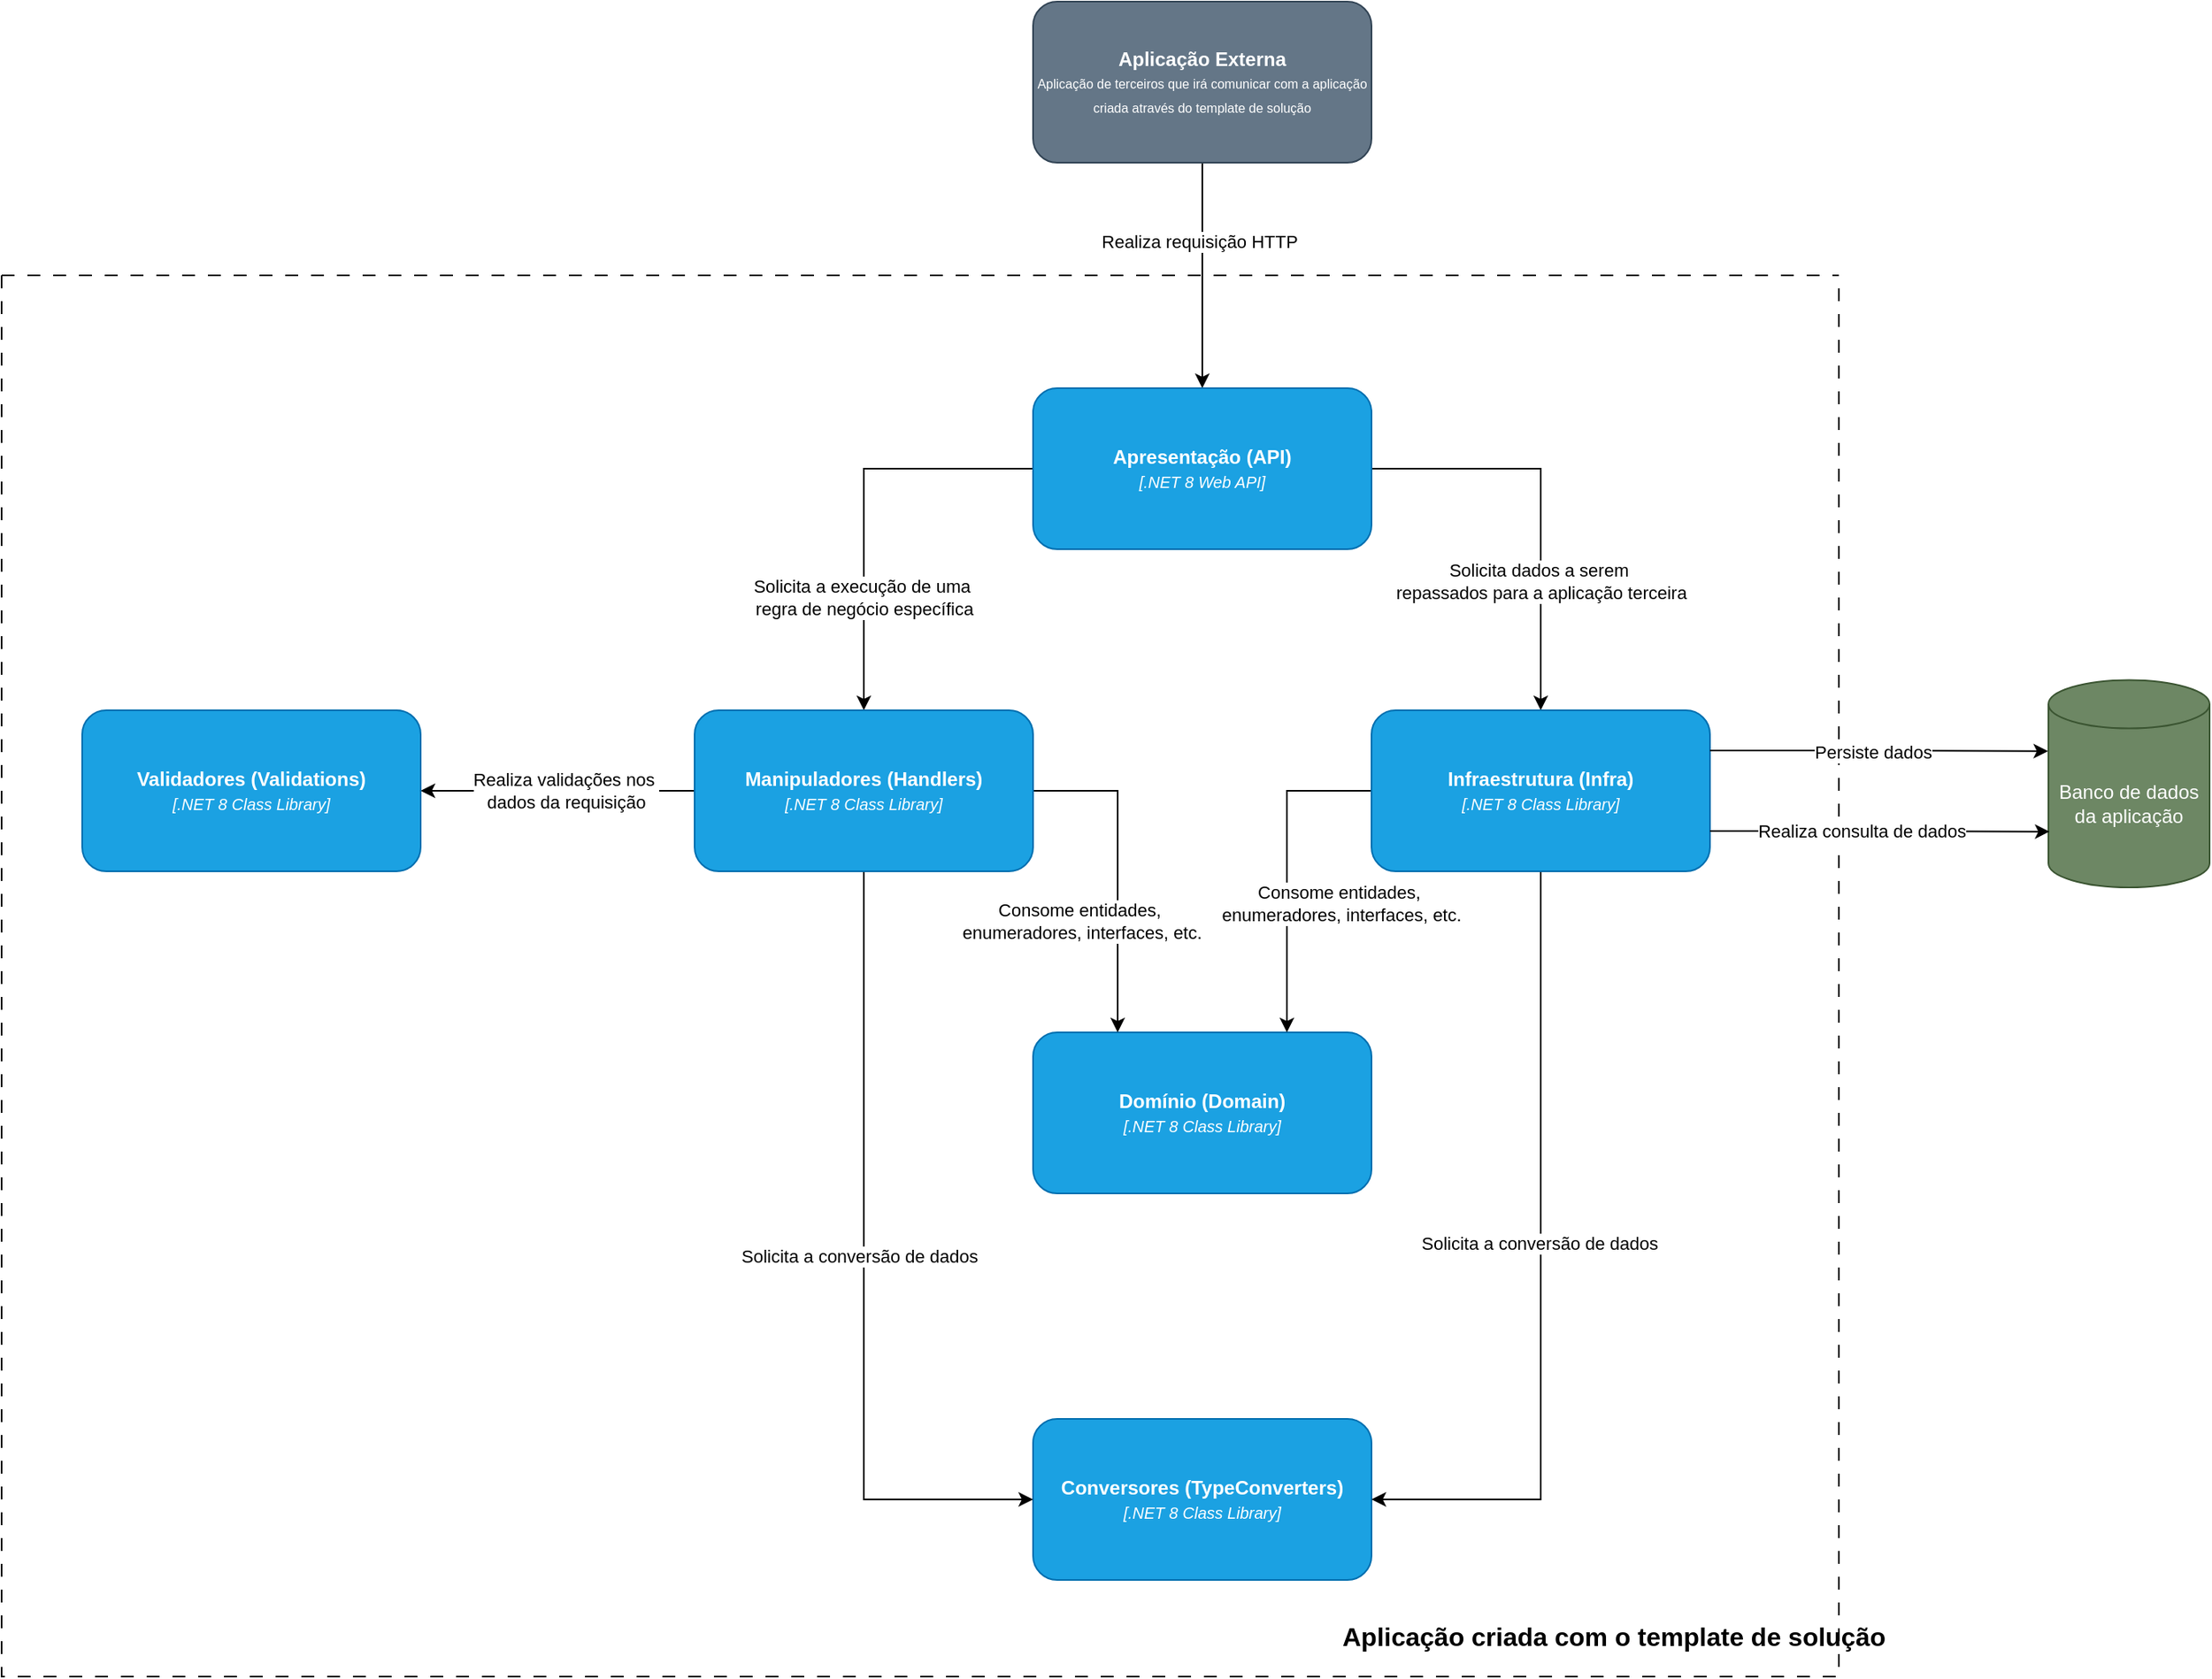 <mxfile version="24.7.17">
  <diagram name="Page-1" id="wajRzKq7z1wLYM53FpTx">
    <mxGraphModel dx="3563" dy="1304" grid="1" gridSize="10" guides="1" tooltips="1" connect="1" arrows="1" fold="1" page="1" pageScale="1" pageWidth="1654" pageHeight="1169" math="0" shadow="0">
      <root>
        <mxCell id="0" />
        <mxCell id="1" parent="0" />
        <mxCell id="DEyYZ8olGmQfGEQhswtA-32" style="edgeStyle=orthogonalEdgeStyle;rounded=0;orthogonalLoop=1;jettySize=auto;html=1;exitX=0.5;exitY=1;exitDx=0;exitDy=0;entryX=0.5;entryY=0;entryDx=0;entryDy=0;" edge="1" parent="1" source="DEyYZ8olGmQfGEQhswtA-14" target="DEyYZ8olGmQfGEQhswtA-23">
          <mxGeometry relative="1" as="geometry" />
        </mxCell>
        <mxCell id="DEyYZ8olGmQfGEQhswtA-33" value="Realiza requisição HTTP" style="edgeLabel;html=1;align=center;verticalAlign=middle;resizable=0;points=[];" vertex="1" connectable="0" parent="DEyYZ8olGmQfGEQhswtA-32">
          <mxGeometry x="-0.306" y="-2" relative="1" as="geometry">
            <mxPoint as="offset" />
          </mxGeometry>
        </mxCell>
        <mxCell id="DEyYZ8olGmQfGEQhswtA-14" value="&lt;b&gt;Aplicação Externa&lt;/b&gt;&lt;div&gt;&lt;font style=&quot;font-size: 8px;&quot;&gt;Aplicação de terceiros que irá comunicar com a aplicação criada através do template de solução&lt;/font&gt;&lt;/div&gt;" style="rounded=1;whiteSpace=wrap;html=1;fillColor=#647687;fontColor=#ffffff;strokeColor=#314354;" vertex="1" parent="1">
          <mxGeometry x="-790" y="50" width="210" height="100" as="geometry" />
        </mxCell>
        <mxCell id="DEyYZ8olGmQfGEQhswtA-22" value="" style="swimlane;startSize=0;dashed=1;dashPattern=8 8;" vertex="1" parent="1">
          <mxGeometry x="-1430" y="220" width="1140" height="870" as="geometry" />
        </mxCell>
        <mxCell id="DEyYZ8olGmQfGEQhswtA-34" style="edgeStyle=orthogonalEdgeStyle;rounded=0;orthogonalLoop=1;jettySize=auto;html=1;exitX=0;exitY=0.5;exitDx=0;exitDy=0;entryX=0.5;entryY=0;entryDx=0;entryDy=0;" edge="1" parent="DEyYZ8olGmQfGEQhswtA-22" source="DEyYZ8olGmQfGEQhswtA-23" target="DEyYZ8olGmQfGEQhswtA-26">
          <mxGeometry relative="1" as="geometry" />
        </mxCell>
        <mxCell id="DEyYZ8olGmQfGEQhswtA-35" value="Solicita a execução de uma&amp;nbsp;&lt;div&gt;regra de negócio específica&lt;/div&gt;" style="edgeLabel;html=1;align=center;verticalAlign=middle;resizable=0;points=[];" vertex="1" connectable="0" parent="DEyYZ8olGmQfGEQhswtA-34">
          <mxGeometry x="0.269" relative="1" as="geometry">
            <mxPoint y="23" as="offset" />
          </mxGeometry>
        </mxCell>
        <mxCell id="DEyYZ8olGmQfGEQhswtA-36" style="edgeStyle=orthogonalEdgeStyle;rounded=0;orthogonalLoop=1;jettySize=auto;html=1;exitX=1;exitY=0.5;exitDx=0;exitDy=0;entryX=0.5;entryY=0;entryDx=0;entryDy=0;" edge="1" parent="DEyYZ8olGmQfGEQhswtA-22" source="DEyYZ8olGmQfGEQhswtA-23" target="DEyYZ8olGmQfGEQhswtA-28">
          <mxGeometry relative="1" as="geometry" />
        </mxCell>
        <mxCell id="DEyYZ8olGmQfGEQhswtA-37" value="Solicita dados a serem&amp;nbsp;&lt;div&gt;repassados para a aplicação terceira&lt;/div&gt;" style="edgeLabel;html=1;align=center;verticalAlign=middle;resizable=0;points=[];" vertex="1" connectable="0" parent="DEyYZ8olGmQfGEQhswtA-36">
          <mxGeometry x="0.292" y="-1" relative="1" as="geometry">
            <mxPoint x="1" y="10" as="offset" />
          </mxGeometry>
        </mxCell>
        <mxCell id="DEyYZ8olGmQfGEQhswtA-23" value="&lt;b&gt;Apresentação (API)&lt;/b&gt;&lt;div&gt;&lt;font style=&quot;font-size: 10px;&quot;&gt;&lt;i&gt;[.NET 8 Web API]&lt;/i&gt;&lt;/font&gt;&lt;/div&gt;" style="rounded=1;whiteSpace=wrap;html=1;fillColor=#1ba1e2;fontColor=#ffffff;strokeColor=#006EAF;" vertex="1" parent="DEyYZ8olGmQfGEQhswtA-22">
          <mxGeometry x="640" y="70" width="210" height="100" as="geometry" />
        </mxCell>
        <mxCell id="DEyYZ8olGmQfGEQhswtA-24" value="&lt;b&gt;Conversores (TypeConverters)&lt;/b&gt;&lt;div&gt;&lt;i&gt;&lt;font style=&quot;font-size: 10px;&quot;&gt;[.NET 8 Class Library]&lt;/font&gt;&lt;/i&gt;&lt;br&gt;&lt;/div&gt;" style="rounded=1;whiteSpace=wrap;html=1;fillColor=#1ba1e2;fontColor=#ffffff;strokeColor=#006EAF;" vertex="1" parent="DEyYZ8olGmQfGEQhswtA-22">
          <mxGeometry x="640" y="710" width="210" height="100" as="geometry" />
        </mxCell>
        <mxCell id="DEyYZ8olGmQfGEQhswtA-25" value="&lt;b&gt;Domínio (Domain)&lt;/b&gt;&lt;div&gt;&lt;i&gt;&lt;font style=&quot;font-size: 10px;&quot;&gt;[.NET 8 Class Library]&lt;/font&gt;&lt;/i&gt;&lt;br&gt;&lt;/div&gt;" style="rounded=1;whiteSpace=wrap;html=1;fillColor=#1ba1e2;fontColor=#ffffff;strokeColor=#006EAF;" vertex="1" parent="DEyYZ8olGmQfGEQhswtA-22">
          <mxGeometry x="640" y="470" width="210" height="100" as="geometry" />
        </mxCell>
        <mxCell id="DEyYZ8olGmQfGEQhswtA-38" style="edgeStyle=orthogonalEdgeStyle;rounded=0;orthogonalLoop=1;jettySize=auto;html=1;exitX=1;exitY=0.5;exitDx=0;exitDy=0;entryX=0.25;entryY=0;entryDx=0;entryDy=0;" edge="1" parent="DEyYZ8olGmQfGEQhswtA-22" source="DEyYZ8olGmQfGEQhswtA-26" target="DEyYZ8olGmQfGEQhswtA-25">
          <mxGeometry relative="1" as="geometry" />
        </mxCell>
        <mxCell id="DEyYZ8olGmQfGEQhswtA-39" value="Consome entidades,&amp;nbsp;&lt;div&gt;enumeradores, interfaces, etc.&lt;/div&gt;" style="edgeLabel;html=1;align=center;verticalAlign=middle;resizable=0;points=[];" vertex="1" connectable="0" parent="DEyYZ8olGmQfGEQhswtA-38">
          <mxGeometry x="0.385" y="-2" relative="1" as="geometry">
            <mxPoint x="-21" y="-7" as="offset" />
          </mxGeometry>
        </mxCell>
        <mxCell id="DEyYZ8olGmQfGEQhswtA-42" style="edgeStyle=orthogonalEdgeStyle;rounded=0;orthogonalLoop=1;jettySize=auto;html=1;exitX=0.5;exitY=1;exitDx=0;exitDy=0;entryX=0;entryY=0.5;entryDx=0;entryDy=0;" edge="1" parent="DEyYZ8olGmQfGEQhswtA-22" source="DEyYZ8olGmQfGEQhswtA-26" target="DEyYZ8olGmQfGEQhswtA-24">
          <mxGeometry relative="1" as="geometry" />
        </mxCell>
        <mxCell id="DEyYZ8olGmQfGEQhswtA-43" value="Solicita a conversão de dados" style="edgeLabel;html=1;align=center;verticalAlign=middle;resizable=0;points=[];" vertex="1" connectable="0" parent="DEyYZ8olGmQfGEQhswtA-42">
          <mxGeometry x="-0.034" y="-3" relative="1" as="geometry">
            <mxPoint as="offset" />
          </mxGeometry>
        </mxCell>
        <mxCell id="DEyYZ8olGmQfGEQhswtA-46" style="edgeStyle=orthogonalEdgeStyle;rounded=0;orthogonalLoop=1;jettySize=auto;html=1;exitX=0;exitY=0.5;exitDx=0;exitDy=0;entryX=1;entryY=0.5;entryDx=0;entryDy=0;" edge="1" parent="DEyYZ8olGmQfGEQhswtA-22" source="DEyYZ8olGmQfGEQhswtA-26" target="DEyYZ8olGmQfGEQhswtA-27">
          <mxGeometry relative="1" as="geometry" />
        </mxCell>
        <mxCell id="DEyYZ8olGmQfGEQhswtA-47" value="Realiza validações nos&amp;nbsp;&lt;div&gt;dados da requisição&lt;/div&gt;" style="edgeLabel;html=1;align=center;verticalAlign=middle;resizable=0;points=[];" vertex="1" connectable="0" parent="DEyYZ8olGmQfGEQhswtA-46">
          <mxGeometry x="0.12" relative="1" as="geometry">
            <mxPoint x="15" as="offset" />
          </mxGeometry>
        </mxCell>
        <mxCell id="DEyYZ8olGmQfGEQhswtA-26" value="&lt;b&gt;Manipuladores (Handlers)&lt;/b&gt;&lt;div&gt;&lt;i&gt;&lt;font style=&quot;font-size: 10px;&quot;&gt;[.NET 8 Class Library]&lt;/font&gt;&lt;/i&gt;&lt;br&gt;&lt;/div&gt;" style="rounded=1;whiteSpace=wrap;html=1;fillColor=#1ba1e2;fontColor=#ffffff;strokeColor=#006EAF;" vertex="1" parent="DEyYZ8olGmQfGEQhswtA-22">
          <mxGeometry x="430" y="270" width="210" height="100" as="geometry" />
        </mxCell>
        <mxCell id="DEyYZ8olGmQfGEQhswtA-27" value="&lt;b&gt;Validadores (Validations)&lt;/b&gt;&lt;div&gt;&lt;i&gt;&lt;font style=&quot;font-size: 10px;&quot;&gt;[.NET 8 Class Library]&lt;/font&gt;&lt;/i&gt;&lt;br&gt;&lt;/div&gt;" style="rounded=1;whiteSpace=wrap;html=1;fillColor=#1ba1e2;fontColor=#ffffff;strokeColor=#006EAF;" vertex="1" parent="DEyYZ8olGmQfGEQhswtA-22">
          <mxGeometry x="50" y="270" width="210" height="100" as="geometry" />
        </mxCell>
        <mxCell id="DEyYZ8olGmQfGEQhswtA-40" style="edgeStyle=orthogonalEdgeStyle;rounded=0;orthogonalLoop=1;jettySize=auto;html=1;exitX=0;exitY=0.5;exitDx=0;exitDy=0;entryX=0.75;entryY=0;entryDx=0;entryDy=0;" edge="1" parent="DEyYZ8olGmQfGEQhswtA-22" source="DEyYZ8olGmQfGEQhswtA-28" target="DEyYZ8olGmQfGEQhswtA-25">
          <mxGeometry relative="1" as="geometry" />
        </mxCell>
        <mxCell id="DEyYZ8olGmQfGEQhswtA-41" value="Consome entidades,&amp;nbsp;&lt;div&gt;enumeradores, interfaces, etc.&lt;/div&gt;" style="edgeLabel;html=1;align=center;verticalAlign=middle;resizable=0;points=[];" vertex="1" connectable="0" parent="DEyYZ8olGmQfGEQhswtA-40">
          <mxGeometry x="-0.084" y="-1" relative="1" as="geometry">
            <mxPoint x="34" y="30" as="offset" />
          </mxGeometry>
        </mxCell>
        <mxCell id="DEyYZ8olGmQfGEQhswtA-44" style="edgeStyle=orthogonalEdgeStyle;rounded=0;orthogonalLoop=1;jettySize=auto;html=1;exitX=0.5;exitY=1;exitDx=0;exitDy=0;entryX=1;entryY=0.5;entryDx=0;entryDy=0;" edge="1" parent="DEyYZ8olGmQfGEQhswtA-22" source="DEyYZ8olGmQfGEQhswtA-28" target="DEyYZ8olGmQfGEQhswtA-24">
          <mxGeometry relative="1" as="geometry" />
        </mxCell>
        <mxCell id="DEyYZ8olGmQfGEQhswtA-45" value="Solicita a conversão de dados" style="edgeLabel;html=1;align=center;verticalAlign=middle;resizable=0;points=[];" vertex="1" connectable="0" parent="DEyYZ8olGmQfGEQhswtA-44">
          <mxGeometry x="-0.067" y="-1" relative="1" as="geometry">
            <mxPoint as="offset" />
          </mxGeometry>
        </mxCell>
        <mxCell id="DEyYZ8olGmQfGEQhswtA-28" value="&lt;b&gt;Infraestrutura (Infra)&lt;/b&gt;&lt;div&gt;&lt;i&gt;&lt;font style=&quot;font-size: 10px;&quot;&gt;[.NET 8 Class Library]&lt;/font&gt;&lt;/i&gt;&lt;/div&gt;" style="rounded=1;whiteSpace=wrap;html=1;fillColor=#1ba1e2;fontColor=#ffffff;strokeColor=#006EAF;" vertex="1" parent="DEyYZ8olGmQfGEQhswtA-22">
          <mxGeometry x="850" y="270" width="210" height="100" as="geometry" />
        </mxCell>
        <mxCell id="DEyYZ8olGmQfGEQhswtA-29" value="Aplicação criada com o template de solução" style="text;html=1;align=center;verticalAlign=middle;resizable=0;points=[];autosize=1;strokeColor=none;fillColor=none;fontSize=16;fontStyle=1" vertex="1" parent="DEyYZ8olGmQfGEQhswtA-22">
          <mxGeometry x="830" y="830" width="340" height="30" as="geometry" />
        </mxCell>
        <mxCell id="DEyYZ8olGmQfGEQhswtA-48" value="Banco de dados da aplicação" style="shape=cylinder3;whiteSpace=wrap;html=1;boundedLbl=1;backgroundOutline=1;size=15;fillColor=#6d8764;fontColor=#ffffff;strokeColor=#3A5431;" vertex="1" parent="1">
          <mxGeometry x="-160" y="471.25" width="100" height="128.75" as="geometry" />
        </mxCell>
        <mxCell id="DEyYZ8olGmQfGEQhswtA-53" style="edgeStyle=orthogonalEdgeStyle;rounded=0;orthogonalLoop=1;jettySize=auto;html=1;exitX=1;exitY=0.75;exitDx=0;exitDy=0;entryX=0.007;entryY=0.731;entryDx=0;entryDy=0;entryPerimeter=0;" edge="1" parent="1" source="DEyYZ8olGmQfGEQhswtA-28" target="DEyYZ8olGmQfGEQhswtA-48">
          <mxGeometry relative="1" as="geometry" />
        </mxCell>
        <mxCell id="DEyYZ8olGmQfGEQhswtA-55" value="Realiza consulta de dados" style="edgeLabel;html=1;align=center;verticalAlign=middle;resizable=0;points=[];" vertex="1" connectable="0" parent="DEyYZ8olGmQfGEQhswtA-53">
          <mxGeometry x="-0.116" relative="1" as="geometry">
            <mxPoint as="offset" />
          </mxGeometry>
        </mxCell>
        <mxCell id="DEyYZ8olGmQfGEQhswtA-54" style="edgeStyle=orthogonalEdgeStyle;rounded=0;orthogonalLoop=1;jettySize=auto;html=1;exitX=1;exitY=0.25;exitDx=0;exitDy=0;entryX=-0.002;entryY=0.343;entryDx=0;entryDy=0;entryPerimeter=0;" edge="1" parent="1" source="DEyYZ8olGmQfGEQhswtA-28" target="DEyYZ8olGmQfGEQhswtA-48">
          <mxGeometry relative="1" as="geometry" />
        </mxCell>
        <mxCell id="DEyYZ8olGmQfGEQhswtA-56" value="Persiste dados" style="edgeLabel;html=1;align=center;verticalAlign=middle;resizable=0;points=[];" vertex="1" connectable="0" parent="DEyYZ8olGmQfGEQhswtA-54">
          <mxGeometry x="-0.037" y="-1" relative="1" as="geometry">
            <mxPoint as="offset" />
          </mxGeometry>
        </mxCell>
      </root>
    </mxGraphModel>
  </diagram>
</mxfile>
